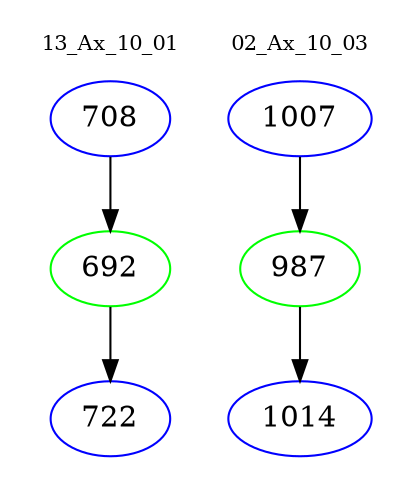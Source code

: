 digraph{
subgraph cluster_0 {
color = white
label = "13_Ax_10_01";
fontsize=10;
T0_708 [label="708", color="blue"]
T0_708 -> T0_692 [color="black"]
T0_692 [label="692", color="green"]
T0_692 -> T0_722 [color="black"]
T0_722 [label="722", color="blue"]
}
subgraph cluster_1 {
color = white
label = "02_Ax_10_03";
fontsize=10;
T1_1007 [label="1007", color="blue"]
T1_1007 -> T1_987 [color="black"]
T1_987 [label="987", color="green"]
T1_987 -> T1_1014 [color="black"]
T1_1014 [label="1014", color="blue"]
}
}
